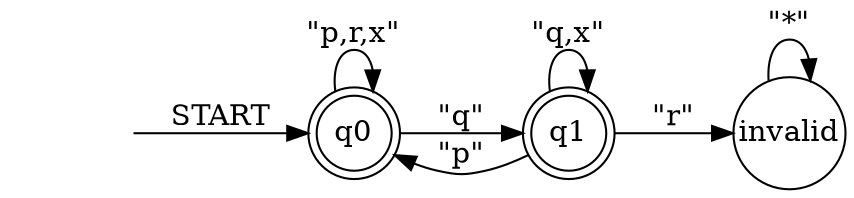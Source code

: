 # ----------------------------------- 
#Title:   G(!q || r || (!r U (p && !r)))
#From:  patterns.projects.cs.ksu.edu/documentation/patterns/ltl.shtml 
# alphabet : [x, q, r, p]
# ----------------------------------- 
 
 
digraph G {
  rankdir=LR;
  q0 [shape=doublecircle, margin=0];
  q1 [shape=doublecircle, margin=0];
  start0 [shape=none, style=invis];
  start0 -> q0 [label="START"];
  q1 -> q0  [label="\"p\""];
  q0 -> q1  [label="\"q\""];
  q1 -> q1  [label="\"q,x\""];
  q0 -> q0  [label="\"p,r,x\""];
  invalid -> invalid  [label="\"*\""];
  q1 -> invalid  [label="\"r\""];
  invalid [shape=circle, margin=0];
}
